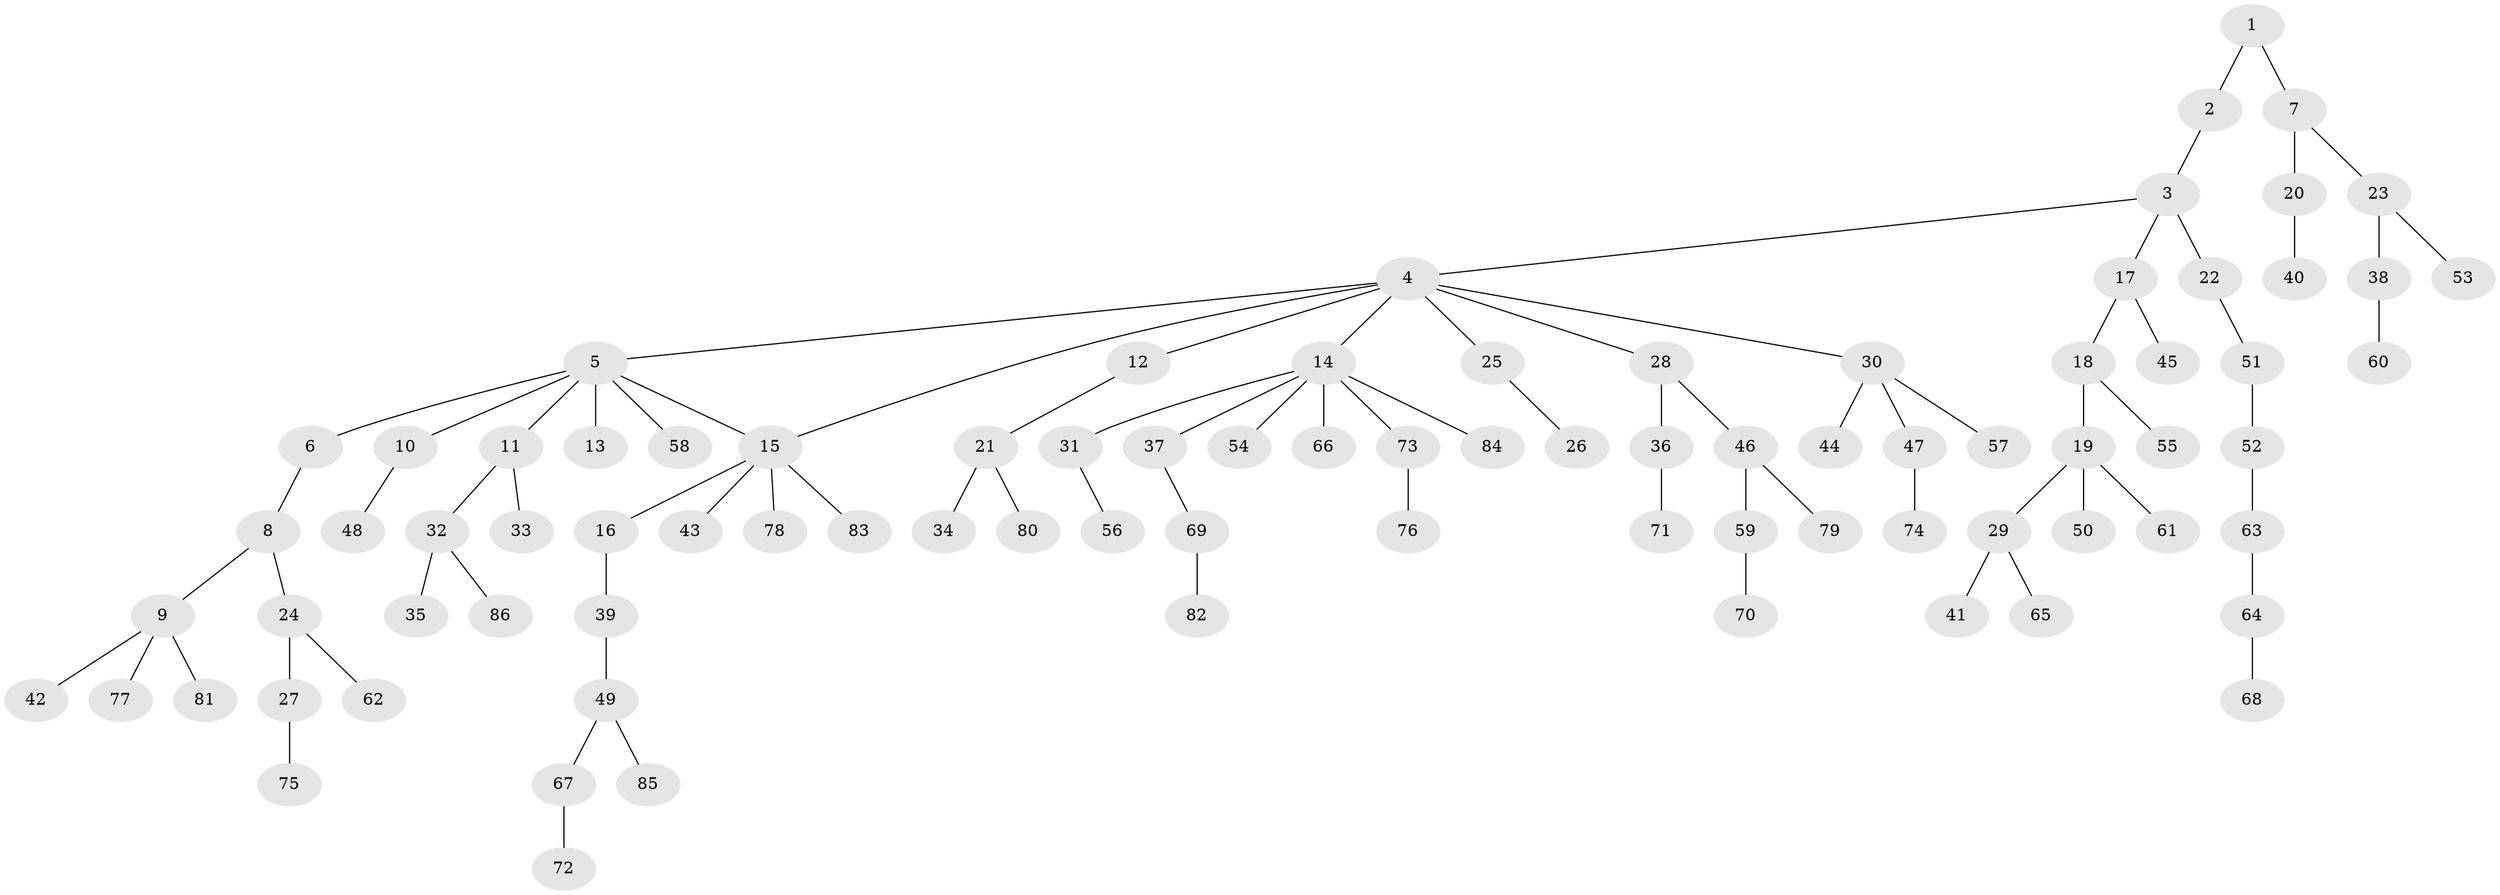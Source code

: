 // coarse degree distribution, {3: 0.14035087719298245, 2: 0.2807017543859649, 4: 0.017543859649122806, 8: 0.017543859649122806, 6: 0.017543859649122806, 1: 0.49122807017543857, 7: 0.017543859649122806, 5: 0.017543859649122806}
// Generated by graph-tools (version 1.1) at 2025/41/03/06/25 10:41:26]
// undirected, 86 vertices, 86 edges
graph export_dot {
graph [start="1"]
  node [color=gray90,style=filled];
  1;
  2;
  3;
  4;
  5;
  6;
  7;
  8;
  9;
  10;
  11;
  12;
  13;
  14;
  15;
  16;
  17;
  18;
  19;
  20;
  21;
  22;
  23;
  24;
  25;
  26;
  27;
  28;
  29;
  30;
  31;
  32;
  33;
  34;
  35;
  36;
  37;
  38;
  39;
  40;
  41;
  42;
  43;
  44;
  45;
  46;
  47;
  48;
  49;
  50;
  51;
  52;
  53;
  54;
  55;
  56;
  57;
  58;
  59;
  60;
  61;
  62;
  63;
  64;
  65;
  66;
  67;
  68;
  69;
  70;
  71;
  72;
  73;
  74;
  75;
  76;
  77;
  78;
  79;
  80;
  81;
  82;
  83;
  84;
  85;
  86;
  1 -- 2;
  1 -- 7;
  2 -- 3;
  3 -- 4;
  3 -- 17;
  3 -- 22;
  4 -- 5;
  4 -- 12;
  4 -- 14;
  4 -- 25;
  4 -- 28;
  4 -- 30;
  4 -- 15;
  5 -- 6;
  5 -- 10;
  5 -- 11;
  5 -- 13;
  5 -- 15;
  5 -- 58;
  6 -- 8;
  7 -- 20;
  7 -- 23;
  8 -- 9;
  8 -- 24;
  9 -- 42;
  9 -- 77;
  9 -- 81;
  10 -- 48;
  11 -- 32;
  11 -- 33;
  12 -- 21;
  14 -- 31;
  14 -- 37;
  14 -- 54;
  14 -- 66;
  14 -- 73;
  14 -- 84;
  15 -- 16;
  15 -- 43;
  15 -- 78;
  15 -- 83;
  16 -- 39;
  17 -- 18;
  17 -- 45;
  18 -- 19;
  18 -- 55;
  19 -- 29;
  19 -- 50;
  19 -- 61;
  20 -- 40;
  21 -- 34;
  21 -- 80;
  22 -- 51;
  23 -- 38;
  23 -- 53;
  24 -- 27;
  24 -- 62;
  25 -- 26;
  27 -- 75;
  28 -- 36;
  28 -- 46;
  29 -- 41;
  29 -- 65;
  30 -- 44;
  30 -- 47;
  30 -- 57;
  31 -- 56;
  32 -- 35;
  32 -- 86;
  36 -- 71;
  37 -- 69;
  38 -- 60;
  39 -- 49;
  46 -- 59;
  46 -- 79;
  47 -- 74;
  49 -- 67;
  49 -- 85;
  51 -- 52;
  52 -- 63;
  59 -- 70;
  63 -- 64;
  64 -- 68;
  67 -- 72;
  69 -- 82;
  73 -- 76;
}
